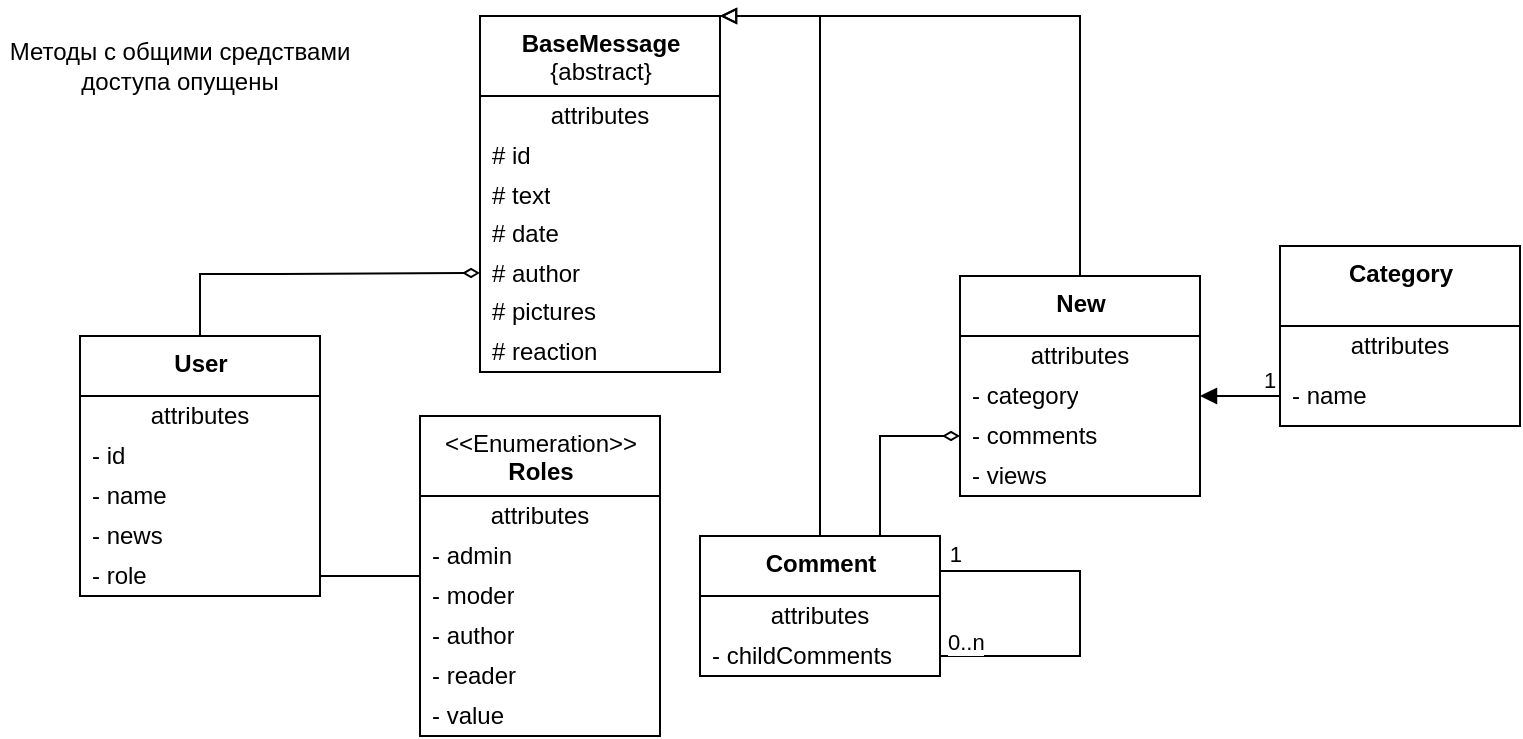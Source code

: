 <mxfile version="20.3.0" type="device"><diagram id="HCapqJQd3e-4cZCG2YtI" name="Страница 1"><mxGraphModel dx="1232" dy="662" grid="1" gridSize="10" guides="1" tooltips="1" connect="1" arrows="1" fold="1" page="1" pageScale="1" pageWidth="827" pageHeight="1169" math="0" shadow="0"><root><mxCell id="0"/><mxCell id="1" parent="0"/><mxCell id="IWqztwAEvJ3e_4cZN1K3-88" style="edgeStyle=orthogonalEdgeStyle;rounded=0;orthogonalLoop=1;jettySize=auto;html=1;endArrow=block;endFill=0;entryX=1;entryY=0;entryDx=0;entryDy=0;" edge="1" parent="1" source="IWqztwAEvJ3e_4cZN1K3-1" target="IWqztwAEvJ3e_4cZN1K3-59"><mxGeometry relative="1" as="geometry"><mxPoint x="270" y="40" as="targetPoint"/><Array as="points"><mxPoint x="570" y="30"/></Array></mxGeometry></mxCell><mxCell id="IWqztwAEvJ3e_4cZN1K3-1" value="&lt;b&gt;New&lt;/b&gt;" style="swimlane;fontStyle=0;align=center;verticalAlign=top;childLayout=stackLayout;horizontal=1;startSize=30;horizontalStack=0;resizeParent=1;resizeParentMax=0;resizeLast=0;collapsible=0;marginBottom=0;html=1;" vertex="1" parent="1"><mxGeometry x="510" y="160" width="120" height="110" as="geometry"/></mxCell><mxCell id="IWqztwAEvJ3e_4cZN1K3-2" value="attributes" style="text;html=1;strokeColor=none;fillColor=none;align=center;verticalAlign=middle;spacingLeft=4;spacingRight=4;overflow=hidden;rotatable=0;points=[[0,0.5],[1,0.5]];portConstraint=eastwest;" vertex="1" parent="IWqztwAEvJ3e_4cZN1K3-1"><mxGeometry y="30" width="120" height="20" as="geometry"/></mxCell><mxCell id="IWqztwAEvJ3e_4cZN1K3-3" value="-&amp;nbsp;category" style="text;html=1;strokeColor=none;fillColor=none;align=left;verticalAlign=middle;spacingLeft=4;spacingRight=4;overflow=hidden;rotatable=0;points=[[0,0.5],[1,0.5]];portConstraint=eastwest;" vertex="1" parent="IWqztwAEvJ3e_4cZN1K3-1"><mxGeometry y="50" width="120" height="20" as="geometry"/></mxCell><mxCell id="IWqztwAEvJ3e_4cZN1K3-30" value="- comments" style="text;html=1;strokeColor=none;fillColor=none;align=left;verticalAlign=middle;spacingLeft=4;spacingRight=4;overflow=hidden;rotatable=0;points=[[0,0.5],[1,0.5]];portConstraint=eastwest;" vertex="1" parent="IWqztwAEvJ3e_4cZN1K3-1"><mxGeometry y="70" width="120" height="20" as="geometry"/></mxCell><mxCell id="IWqztwAEvJ3e_4cZN1K3-56" value="- views" style="text;html=1;strokeColor=none;fillColor=none;align=left;verticalAlign=middle;spacingLeft=4;spacingRight=4;overflow=hidden;rotatable=0;points=[[0,0.5],[1,0.5]];portConstraint=eastwest;" vertex="1" parent="IWqztwAEvJ3e_4cZN1K3-1"><mxGeometry y="90" width="120" height="20" as="geometry"/></mxCell><mxCell id="IWqztwAEvJ3e_4cZN1K3-9" value="&lt;b&gt;Category&lt;/b&gt;" style="swimlane;fontStyle=0;align=center;verticalAlign=top;childLayout=stackLayout;horizontal=1;startSize=40;horizontalStack=0;resizeParent=1;resizeParentMax=0;resizeLast=0;collapsible=0;marginBottom=0;html=1;" vertex="1" parent="1"><mxGeometry x="670" y="145" width="120" height="90" as="geometry"/></mxCell><mxCell id="IWqztwAEvJ3e_4cZN1K3-10" value="attributes" style="text;html=1;strokeColor=none;fillColor=none;align=center;verticalAlign=middle;spacingLeft=4;spacingRight=4;overflow=hidden;rotatable=0;points=[[0,0.5],[1,0.5]];portConstraint=eastwest;" vertex="1" parent="IWqztwAEvJ3e_4cZN1K3-9"><mxGeometry y="40" width="120" height="20" as="geometry"/></mxCell><mxCell id="IWqztwAEvJ3e_4cZN1K3-11" value="- name" style="text;html=1;strokeColor=none;fillColor=none;align=left;verticalAlign=middle;spacingLeft=4;spacingRight=4;overflow=hidden;rotatable=0;points=[[0,0.5],[1,0.5]];portConstraint=eastwest;" vertex="1" parent="IWqztwAEvJ3e_4cZN1K3-9"><mxGeometry y="60" width="120" height="30" as="geometry"/></mxCell><mxCell id="IWqztwAEvJ3e_4cZN1K3-87" style="edgeStyle=orthogonalEdgeStyle;rounded=0;orthogonalLoop=1;jettySize=auto;html=1;endArrow=diamondThin;endFill=0;entryX=0;entryY=0.5;entryDx=0;entryDy=0;" edge="1" parent="1" source="IWqztwAEvJ3e_4cZN1K3-22" target="IWqztwAEvJ3e_4cZN1K3-69"><mxGeometry relative="1" as="geometry"><Array as="points"><mxPoint x="130" y="159"/><mxPoint x="170" y="159"/></Array></mxGeometry></mxCell><mxCell id="IWqztwAEvJ3e_4cZN1K3-22" value="&lt;b&gt;User&lt;/b&gt;" style="swimlane;fontStyle=0;align=center;verticalAlign=top;childLayout=stackLayout;horizontal=1;startSize=30;horizontalStack=0;resizeParent=1;resizeParentMax=0;resizeLast=0;collapsible=0;marginBottom=0;html=1;" vertex="1" parent="1"><mxGeometry x="70" y="190" width="120" height="130" as="geometry"/></mxCell><mxCell id="IWqztwAEvJ3e_4cZN1K3-23" value="attributes" style="text;html=1;strokeColor=none;fillColor=none;align=center;verticalAlign=middle;spacingLeft=4;spacingRight=4;overflow=hidden;rotatable=0;points=[[0,0.5],[1,0.5]];portConstraint=eastwest;" vertex="1" parent="IWqztwAEvJ3e_4cZN1K3-22"><mxGeometry y="30" width="120" height="20" as="geometry"/></mxCell><mxCell id="IWqztwAEvJ3e_4cZN1K3-26" value="- id" style="text;html=1;strokeColor=none;fillColor=none;align=left;verticalAlign=middle;spacingLeft=4;spacingRight=4;overflow=hidden;rotatable=0;points=[[0,0.5],[1,0.5]];portConstraint=eastwest;" vertex="1" parent="IWqztwAEvJ3e_4cZN1K3-22"><mxGeometry y="50" width="120" height="20" as="geometry"/></mxCell><mxCell id="IWqztwAEvJ3e_4cZN1K3-24" value="- name" style="text;html=1;strokeColor=none;fillColor=none;align=left;verticalAlign=middle;spacingLeft=4;spacingRight=4;overflow=hidden;rotatable=0;points=[[0,0.5],[1,0.5]];portConstraint=eastwest;" vertex="1" parent="IWqztwAEvJ3e_4cZN1K3-22"><mxGeometry y="70" width="120" height="20" as="geometry"/></mxCell><mxCell id="IWqztwAEvJ3e_4cZN1K3-34" value="- news" style="text;html=1;strokeColor=none;fillColor=none;align=left;verticalAlign=middle;spacingLeft=4;spacingRight=4;overflow=hidden;rotatable=0;points=[[0,0.5],[1,0.5]];portConstraint=eastwest;" vertex="1" parent="IWqztwAEvJ3e_4cZN1K3-22"><mxGeometry y="90" width="120" height="20" as="geometry"/></mxCell><mxCell id="IWqztwAEvJ3e_4cZN1K3-36" value="- role" style="text;html=1;strokeColor=none;fillColor=none;align=left;verticalAlign=middle;spacingLeft=4;spacingRight=4;overflow=hidden;rotatable=0;points=[[0,0.5],[1,0.5]];portConstraint=eastwest;" vertex="1" parent="IWqztwAEvJ3e_4cZN1K3-22"><mxGeometry y="110" width="120" height="20" as="geometry"/></mxCell><mxCell id="IWqztwAEvJ3e_4cZN1K3-37" value="&amp;lt;&amp;lt;Enumeration&amp;gt;&amp;gt;&lt;br&gt;&lt;b&gt;Roles&lt;/b&gt;" style="swimlane;fontStyle=0;align=center;verticalAlign=top;childLayout=stackLayout;horizontal=1;startSize=40;horizontalStack=0;resizeParent=1;resizeParentMax=0;resizeLast=0;collapsible=0;marginBottom=0;html=1;" vertex="1" parent="1"><mxGeometry x="240" y="230" width="120" height="160" as="geometry"/></mxCell><mxCell id="IWqztwAEvJ3e_4cZN1K3-38" value="attributes" style="text;html=1;strokeColor=none;fillColor=none;align=center;verticalAlign=middle;spacingLeft=4;spacingRight=4;overflow=hidden;rotatable=0;points=[[0,0.5],[1,0.5]];portConstraint=eastwest;" vertex="1" parent="IWqztwAEvJ3e_4cZN1K3-37"><mxGeometry y="40" width="120" height="20" as="geometry"/></mxCell><mxCell id="IWqztwAEvJ3e_4cZN1K3-39" value="- admin" style="text;html=1;strokeColor=none;fillColor=none;align=left;verticalAlign=middle;spacingLeft=4;spacingRight=4;overflow=hidden;rotatable=0;points=[[0,0.5],[1,0.5]];portConstraint=eastwest;" vertex="1" parent="IWqztwAEvJ3e_4cZN1K3-37"><mxGeometry y="60" width="120" height="20" as="geometry"/></mxCell><mxCell id="IWqztwAEvJ3e_4cZN1K3-41" value="- moder" style="text;html=1;strokeColor=none;fillColor=none;align=left;verticalAlign=middle;spacingLeft=4;spacingRight=4;overflow=hidden;rotatable=0;points=[[0,0.5],[1,0.5]];portConstraint=eastwest;" vertex="1" parent="IWqztwAEvJ3e_4cZN1K3-37"><mxGeometry y="80" width="120" height="20" as="geometry"/></mxCell><mxCell id="IWqztwAEvJ3e_4cZN1K3-45" value="- author" style="text;html=1;strokeColor=none;fillColor=none;align=left;verticalAlign=middle;spacingLeft=4;spacingRight=4;overflow=hidden;rotatable=0;points=[[0,0.5],[1,0.5]];portConstraint=eastwest;" vertex="1" parent="IWqztwAEvJ3e_4cZN1K3-37"><mxGeometry y="100" width="120" height="20" as="geometry"/></mxCell><mxCell id="IWqztwAEvJ3e_4cZN1K3-46" value="- reader" style="text;html=1;strokeColor=none;fillColor=none;align=left;verticalAlign=middle;spacingLeft=4;spacingRight=4;overflow=hidden;rotatable=0;points=[[0,0.5],[1,0.5]];portConstraint=eastwest;" vertex="1" parent="IWqztwAEvJ3e_4cZN1K3-37"><mxGeometry y="120" width="120" height="20" as="geometry"/></mxCell><mxCell id="IWqztwAEvJ3e_4cZN1K3-47" value="- value" style="text;html=1;strokeColor=none;fillColor=none;align=left;verticalAlign=middle;spacingLeft=4;spacingRight=4;overflow=hidden;rotatable=0;points=[[0,0.5],[1,0.5]];portConstraint=eastwest;" vertex="1" parent="IWqztwAEvJ3e_4cZN1K3-37"><mxGeometry y="140" width="120" height="20" as="geometry"/></mxCell><mxCell id="IWqztwAEvJ3e_4cZN1K3-92" style="edgeStyle=orthogonalEdgeStyle;rounded=0;orthogonalLoop=1;jettySize=auto;html=1;endArrow=block;endFill=0;entryX=1;entryY=0;entryDx=0;entryDy=0;" edge="1" parent="1" source="IWqztwAEvJ3e_4cZN1K3-48" target="IWqztwAEvJ3e_4cZN1K3-59"><mxGeometry relative="1" as="geometry"><Array as="points"><mxPoint x="440" y="30"/></Array></mxGeometry></mxCell><mxCell id="IWqztwAEvJ3e_4cZN1K3-109" style="edgeStyle=orthogonalEdgeStyle;rounded=0;orthogonalLoop=1;jettySize=auto;html=1;endArrow=diamondThin;endFill=0;" edge="1" parent="1" source="IWqztwAEvJ3e_4cZN1K3-48" target="IWqztwAEvJ3e_4cZN1K3-30"><mxGeometry relative="1" as="geometry"><Array as="points"><mxPoint x="470" y="240"/></Array></mxGeometry></mxCell><mxCell id="IWqztwAEvJ3e_4cZN1K3-48" value="&lt;b&gt;Comment&lt;/b&gt;" style="swimlane;fontStyle=0;align=center;verticalAlign=top;childLayout=stackLayout;horizontal=1;startSize=30;horizontalStack=0;resizeParent=1;resizeParentMax=0;resizeLast=0;collapsible=0;marginBottom=0;html=1;" vertex="1" parent="1"><mxGeometry x="380" y="290" width="120" height="70" as="geometry"/></mxCell><mxCell id="IWqztwAEvJ3e_4cZN1K3-49" value="attributes" style="text;html=1;strokeColor=none;fillColor=none;align=center;verticalAlign=middle;spacingLeft=4;spacingRight=4;overflow=hidden;rotatable=0;points=[[0,0.5],[1,0.5]];portConstraint=eastwest;" vertex="1" parent="IWqztwAEvJ3e_4cZN1K3-48"><mxGeometry y="30" width="120" height="20" as="geometry"/></mxCell><mxCell id="IWqztwAEvJ3e_4cZN1K3-58" value="- childComments" style="text;html=1;strokeColor=none;fillColor=none;align=left;verticalAlign=middle;spacingLeft=4;spacingRight=4;overflow=hidden;rotatable=0;points=[[0,0.5],[1,0.5]];portConstraint=eastwest;" vertex="1" parent="IWqztwAEvJ3e_4cZN1K3-48"><mxGeometry y="50" width="120" height="20" as="geometry"/></mxCell><mxCell id="IWqztwAEvJ3e_4cZN1K3-112" value="" style="endArrow=none;html=1;endSize=12;startArrow=none;startSize=14;startFill=0;edgeStyle=orthogonalEdgeStyle;rounded=0;entryX=1;entryY=0.25;entryDx=0;entryDy=0;endFill=0;" edge="1" parent="IWqztwAEvJ3e_4cZN1K3-48" source="IWqztwAEvJ3e_4cZN1K3-58" target="IWqztwAEvJ3e_4cZN1K3-48"><mxGeometry relative="1" as="geometry"><mxPoint x="90" y="100" as="sourcePoint"/><mxPoint x="250" y="100" as="targetPoint"/><Array as="points"><mxPoint x="190" y="60"/><mxPoint x="190" y="18"/></Array></mxGeometry></mxCell><mxCell id="IWqztwAEvJ3e_4cZN1K3-113" value="0..n" style="edgeLabel;resizable=0;html=1;align=left;verticalAlign=top;" connectable="0" vertex="1" parent="IWqztwAEvJ3e_4cZN1K3-112"><mxGeometry x="-1" relative="1" as="geometry"><mxPoint x="2" y="-20" as="offset"/></mxGeometry></mxCell><mxCell id="IWqztwAEvJ3e_4cZN1K3-114" value="1" style="edgeLabel;resizable=0;html=1;align=right;verticalAlign=top;" connectable="0" vertex="1" parent="IWqztwAEvJ3e_4cZN1K3-112"><mxGeometry x="1" relative="1" as="geometry"><mxPoint x="11" y="-22" as="offset"/></mxGeometry></mxCell><mxCell id="IWqztwAEvJ3e_4cZN1K3-59" value="&lt;b&gt;BaseMessage&lt;/b&gt;&lt;br&gt;{abstract}" style="swimlane;fontStyle=0;align=center;verticalAlign=top;childLayout=stackLayout;horizontal=1;startSize=40;horizontalStack=0;resizeParent=1;resizeParentMax=0;resizeLast=0;collapsible=0;marginBottom=0;html=1;" vertex="1" parent="1"><mxGeometry x="270" y="30" width="120" height="178" as="geometry"/></mxCell><mxCell id="IWqztwAEvJ3e_4cZN1K3-60" value="attributes" style="text;html=1;strokeColor=none;fillColor=none;align=center;verticalAlign=middle;spacingLeft=4;spacingRight=4;overflow=hidden;rotatable=0;points=[[0,0.5],[1,0.5]];portConstraint=eastwest;" vertex="1" parent="IWqztwAEvJ3e_4cZN1K3-59"><mxGeometry y="40" width="120" height="20" as="geometry"/></mxCell><mxCell id="IWqztwAEvJ3e_4cZN1K3-73" value="# id" style="text;html=1;strokeColor=none;fillColor=none;align=left;verticalAlign=middle;spacingLeft=4;spacingRight=4;overflow=hidden;rotatable=0;points=[[0,0.5],[1,0.5]];portConstraint=eastwest;" vertex="1" parent="IWqztwAEvJ3e_4cZN1K3-59"><mxGeometry y="60" width="120" height="20" as="geometry"/></mxCell><mxCell id="IWqztwAEvJ3e_4cZN1K3-67" value="# text" style="text;html=1;strokeColor=none;fillColor=none;align=left;verticalAlign=middle;spacingLeft=4;spacingRight=4;overflow=hidden;rotatable=0;points=[[0,0.5],[1,0.5]];portConstraint=eastwest;" vertex="1" parent="IWqztwAEvJ3e_4cZN1K3-59"><mxGeometry y="80" width="120" height="19" as="geometry"/></mxCell><mxCell id="IWqztwAEvJ3e_4cZN1K3-70" value="# date" style="text;html=1;strokeColor=none;fillColor=none;align=left;verticalAlign=middle;spacingLeft=4;spacingRight=4;overflow=hidden;rotatable=0;points=[[0,0.5],[1,0.5]];portConstraint=eastwest;" vertex="1" parent="IWqztwAEvJ3e_4cZN1K3-59"><mxGeometry y="99" width="120" height="20" as="geometry"/></mxCell><mxCell id="IWqztwAEvJ3e_4cZN1K3-69" value="# author" style="text;html=1;strokeColor=none;fillColor=none;align=left;verticalAlign=middle;spacingLeft=4;spacingRight=4;overflow=hidden;rotatable=0;points=[[0,0.5],[1,0.5]];portConstraint=eastwest;" vertex="1" parent="IWqztwAEvJ3e_4cZN1K3-59"><mxGeometry y="119" width="120" height="19" as="geometry"/></mxCell><mxCell id="IWqztwAEvJ3e_4cZN1K3-68" value="# pictures" style="text;html=1;strokeColor=none;fillColor=none;align=left;verticalAlign=middle;spacingLeft=4;spacingRight=4;overflow=hidden;rotatable=0;points=[[0,0.5],[1,0.5]];portConstraint=eastwest;" vertex="1" parent="IWqztwAEvJ3e_4cZN1K3-59"><mxGeometry y="138" width="120" height="20" as="geometry"/></mxCell><mxCell id="IWqztwAEvJ3e_4cZN1K3-63" value="# reaction" style="text;html=1;strokeColor=none;fillColor=none;align=left;verticalAlign=middle;spacingLeft=4;spacingRight=4;overflow=hidden;rotatable=0;points=[[0,0.5],[1,0.5]];portConstraint=eastwest;" vertex="1" parent="IWqztwAEvJ3e_4cZN1K3-59"><mxGeometry y="158" width="120" height="20" as="geometry"/></mxCell><mxCell id="IWqztwAEvJ3e_4cZN1K3-91" style="edgeStyle=orthogonalEdgeStyle;rounded=0;orthogonalLoop=1;jettySize=auto;html=1;endArrow=none;endFill=0;" edge="1" parent="1" source="IWqztwAEvJ3e_4cZN1K3-37" target="IWqztwAEvJ3e_4cZN1K3-36"><mxGeometry relative="1" as="geometry"/></mxCell><mxCell id="IWqztwAEvJ3e_4cZN1K3-110" value="" style="endArrow=block;endFill=1;html=1;edgeStyle=orthogonalEdgeStyle;align=left;verticalAlign=top;rounded=0;" edge="1" parent="1" source="IWqztwAEvJ3e_4cZN1K3-11" target="IWqztwAEvJ3e_4cZN1K3-3"><mxGeometry x="-0.5" y="78" relative="1" as="geometry"><mxPoint x="690" y="200" as="sourcePoint"/><mxPoint x="400" y="140" as="targetPoint"/><mxPoint x="60" y="-28" as="offset"/></mxGeometry></mxCell><mxCell id="IWqztwAEvJ3e_4cZN1K3-111" value="1" style="edgeLabel;resizable=0;html=1;align=left;verticalAlign=bottom;" connectable="0" vertex="1" parent="IWqztwAEvJ3e_4cZN1K3-110"><mxGeometry x="-1" relative="1" as="geometry"><mxPoint x="-10" as="offset"/></mxGeometry></mxCell><mxCell id="IWqztwAEvJ3e_4cZN1K3-115" value="Методы с общими средствами доступа опущены" style="text;html=1;strokeColor=none;fillColor=none;align=center;verticalAlign=middle;whiteSpace=wrap;rounded=0;" vertex="1" parent="1"><mxGeometry x="30" y="40" width="180" height="30" as="geometry"/></mxCell></root></mxGraphModel></diagram></mxfile>